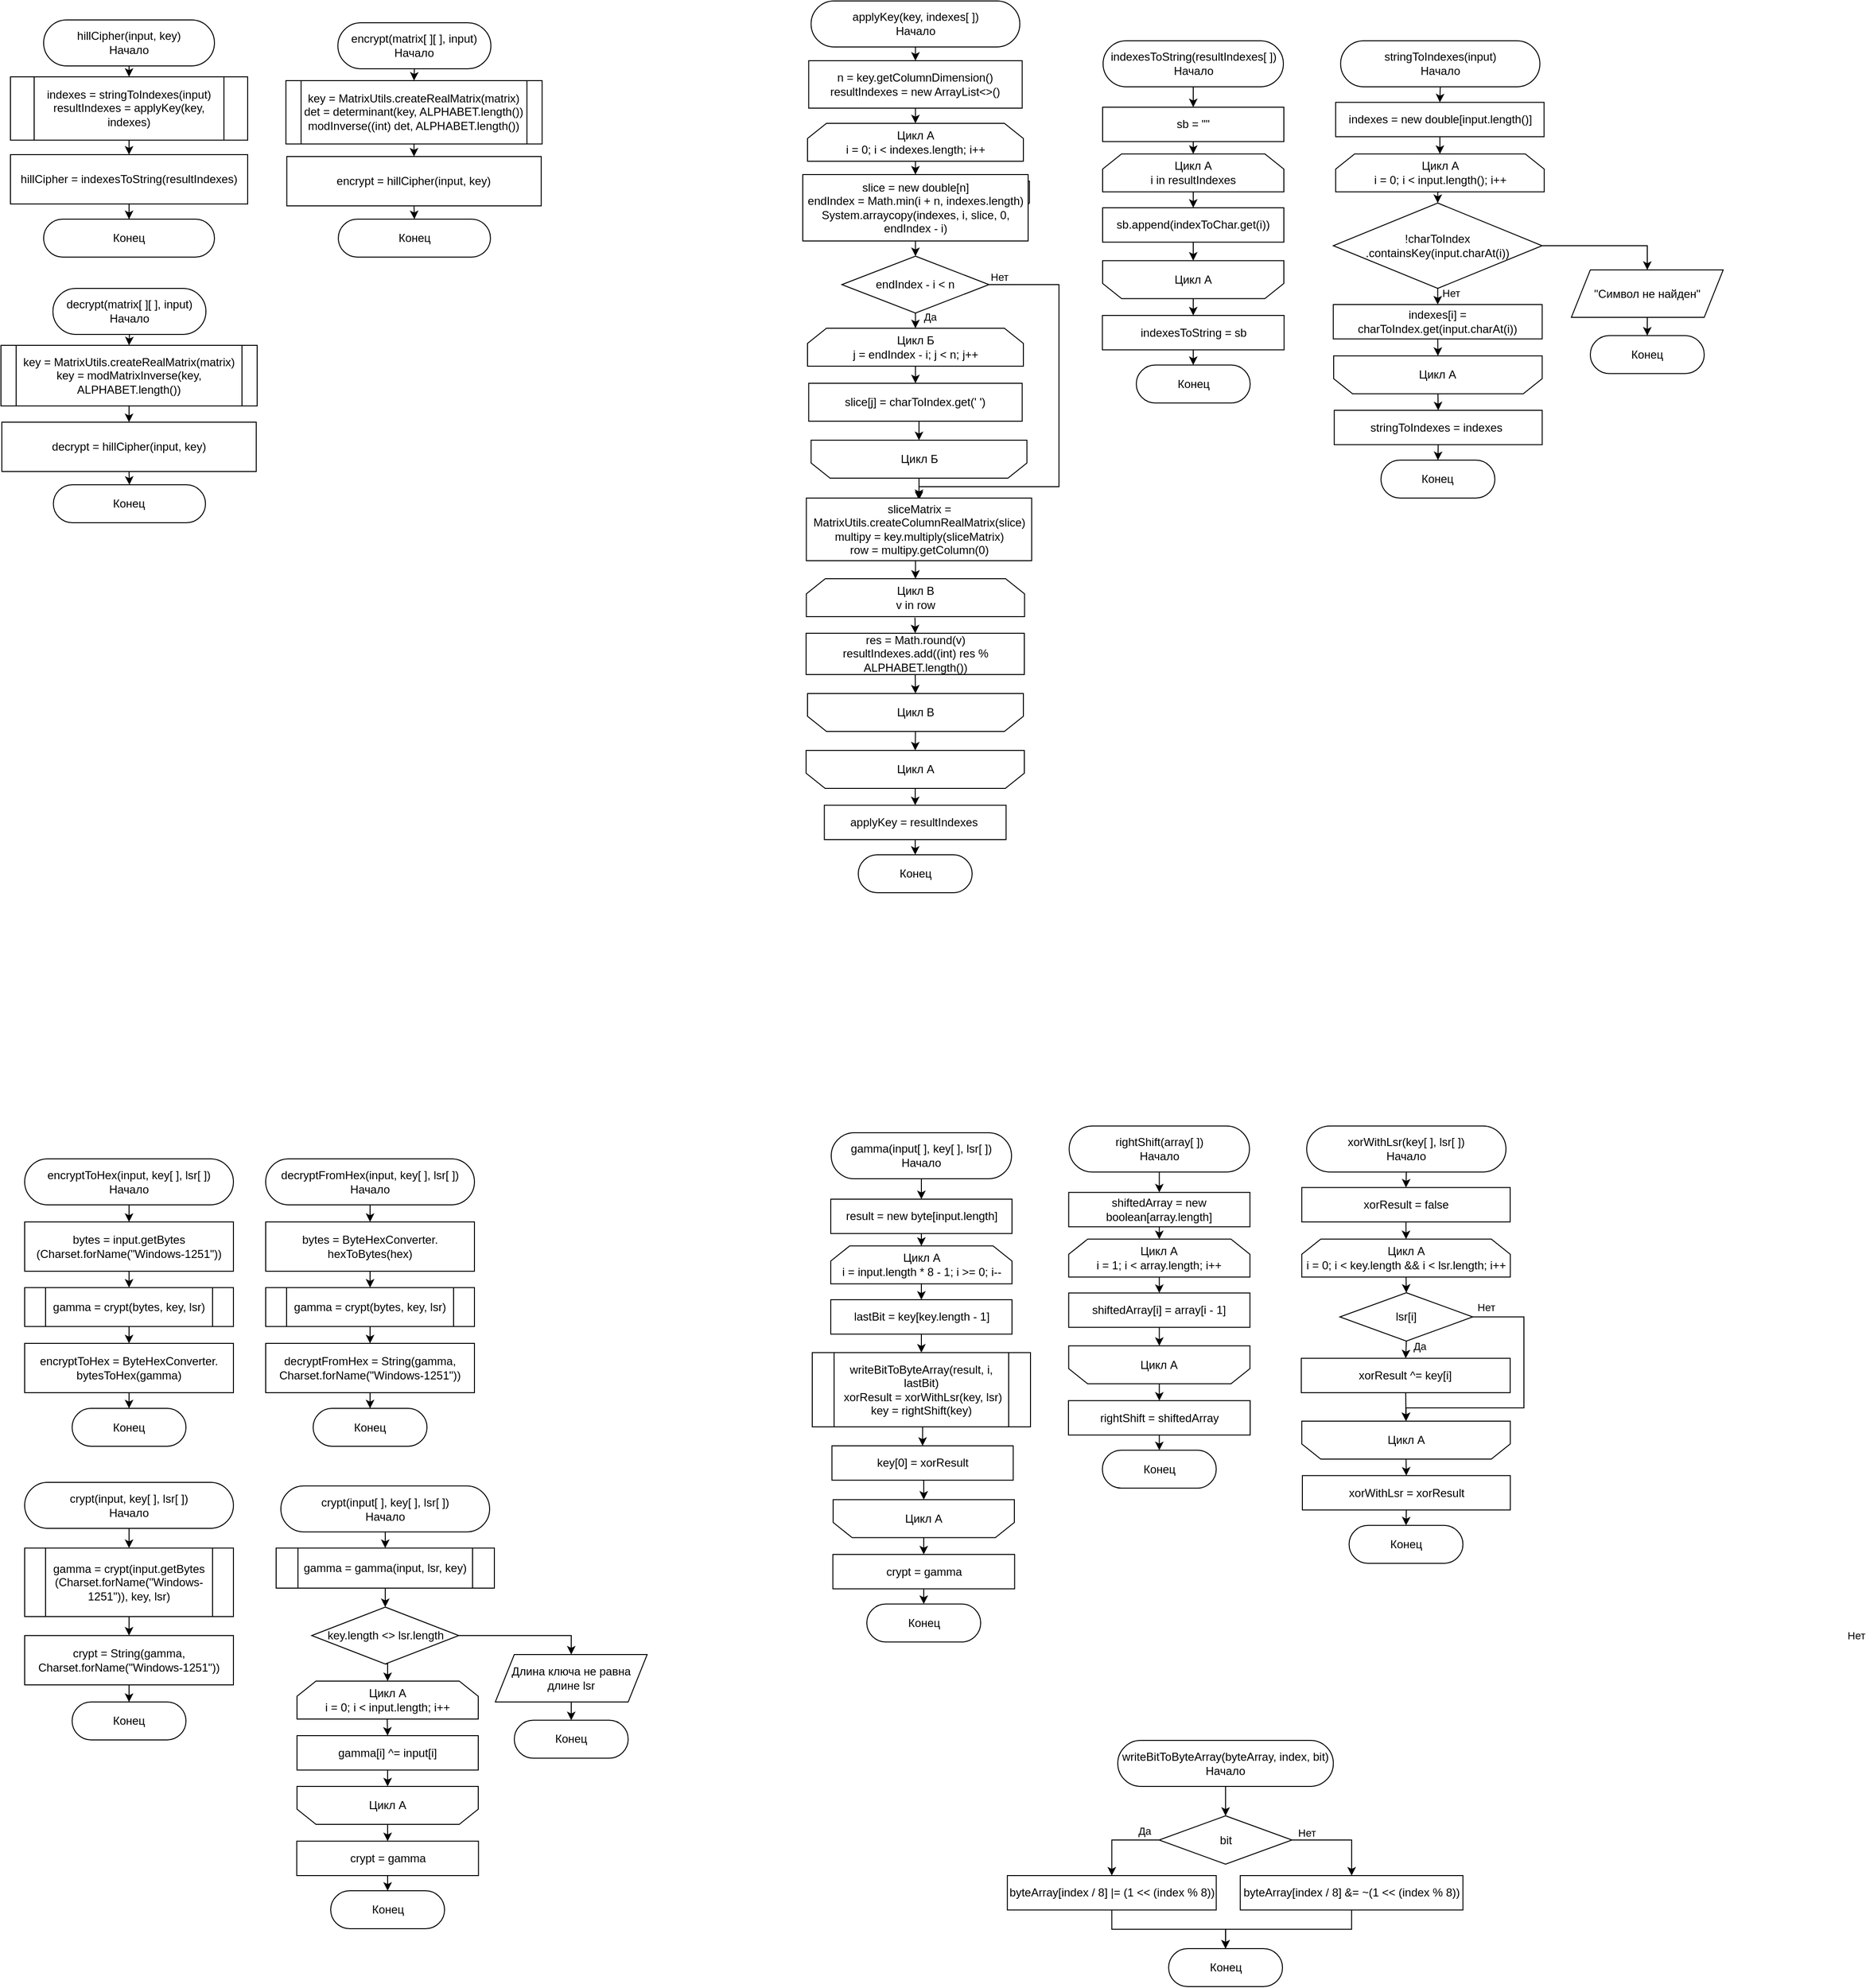 <mxfile version="23.1.5" type="device">
  <diagram name="Страница — 1" id="zoibmuiwLpWQmR0h0pZn">
    <mxGraphModel dx="1358" dy="1858" grid="0" gridSize="10" guides="1" tooltips="1" connect="1" arrows="1" fold="1" page="1" pageScale="1" pageWidth="827" pageHeight="1169" math="0" shadow="0">
      <root>
        <mxCell id="0" />
        <mxCell id="1" parent="0" />
        <mxCell id="6gbL-tl7JyllrIVYFo1C-3" style="edgeStyle=orthogonalEdgeStyle;rounded=0;orthogonalLoop=1;jettySize=auto;html=1;exitX=0.5;exitY=1;exitDx=0;exitDy=0;entryX=0.5;entryY=0;entryDx=0;entryDy=0;" parent="1" source="6gbL-tl7JyllrIVYFo1C-1" target="6gbL-tl7JyllrIVYFo1C-2" edge="1">
          <mxGeometry relative="1" as="geometry" />
        </mxCell>
        <mxCell id="6gbL-tl7JyllrIVYFo1C-1" value="encryptToHex(input, key[ ], lsr[ ])&lt;br&gt;Начало" style="rounded=1;whiteSpace=wrap;html=1;arcSize=50;" parent="1" vertex="1">
          <mxGeometry x="50" y="77.5" width="220" height="48.5" as="geometry" />
        </mxCell>
        <mxCell id="6gbL-tl7JyllrIVYFo1C-5" style="edgeStyle=orthogonalEdgeStyle;rounded=0;orthogonalLoop=1;jettySize=auto;html=1;exitX=0.5;exitY=1;exitDx=0;exitDy=0;entryX=0.5;entryY=0;entryDx=0;entryDy=0;" parent="1" source="6gbL-tl7JyllrIVYFo1C-2" target="6gbL-tl7JyllrIVYFo1C-4" edge="1">
          <mxGeometry relative="1" as="geometry" />
        </mxCell>
        <mxCell id="6gbL-tl7JyllrIVYFo1C-2" value="bytes = input.getBytes (Charset.forName(&quot;Windows-1251&quot;))" style="rounded=0;whiteSpace=wrap;html=1;" parent="1" vertex="1">
          <mxGeometry x="50" y="144" width="220" height="52" as="geometry" />
        </mxCell>
        <mxCell id="6gbL-tl7JyllrIVYFo1C-7" style="edgeStyle=orthogonalEdgeStyle;rounded=0;orthogonalLoop=1;jettySize=auto;html=1;exitX=0.5;exitY=1;exitDx=0;exitDy=0;entryX=0.5;entryY=0;entryDx=0;entryDy=0;" parent="1" source="6gbL-tl7JyllrIVYFo1C-4" target="6gbL-tl7JyllrIVYFo1C-6" edge="1">
          <mxGeometry relative="1" as="geometry" />
        </mxCell>
        <mxCell id="6gbL-tl7JyllrIVYFo1C-4" value="gamma = crypt(bytes, key, lsr)" style="shape=process;whiteSpace=wrap;html=1;backgroundOutline=1;" parent="1" vertex="1">
          <mxGeometry x="50" y="213.25" width="220" height="41" as="geometry" />
        </mxCell>
        <mxCell id="6gbL-tl7JyllrIVYFo1C-9" style="edgeStyle=orthogonalEdgeStyle;rounded=0;orthogonalLoop=1;jettySize=auto;html=1;exitX=0.5;exitY=1;exitDx=0;exitDy=0;" parent="1" source="6gbL-tl7JyllrIVYFo1C-6" target="6gbL-tl7JyllrIVYFo1C-8" edge="1">
          <mxGeometry relative="1" as="geometry" />
        </mxCell>
        <mxCell id="6gbL-tl7JyllrIVYFo1C-6" value="encryptToHex =&amp;nbsp;ByteHexConverter.&lt;br&gt;bytesToHex(gamma)" style="rounded=0;whiteSpace=wrap;html=1;" parent="1" vertex="1">
          <mxGeometry x="50" y="272" width="220" height="52" as="geometry" />
        </mxCell>
        <mxCell id="6gbL-tl7JyllrIVYFo1C-8" value="Конец" style="rounded=1;whiteSpace=wrap;html=1;arcSize=50;" parent="1" vertex="1">
          <mxGeometry x="100" y="340.5" width="120" height="40" as="geometry" />
        </mxCell>
        <mxCell id="6gbL-tl7JyllrIVYFo1C-10" style="edgeStyle=orthogonalEdgeStyle;rounded=0;orthogonalLoop=1;jettySize=auto;html=1;exitX=0.5;exitY=1;exitDx=0;exitDy=0;entryX=0.5;entryY=0;entryDx=0;entryDy=0;" parent="1" source="6gbL-tl7JyllrIVYFo1C-11" target="6gbL-tl7JyllrIVYFo1C-13" edge="1">
          <mxGeometry relative="1" as="geometry" />
        </mxCell>
        <mxCell id="6gbL-tl7JyllrIVYFo1C-11" value="decryptFromHex(input, key[ ], lsr[ ])&lt;br&gt;Начало" style="rounded=1;whiteSpace=wrap;html=1;arcSize=50;" parent="1" vertex="1">
          <mxGeometry x="304" y="77.5" width="220" height="48.5" as="geometry" />
        </mxCell>
        <mxCell id="6gbL-tl7JyllrIVYFo1C-12" style="edgeStyle=orthogonalEdgeStyle;rounded=0;orthogonalLoop=1;jettySize=auto;html=1;exitX=0.5;exitY=1;exitDx=0;exitDy=0;entryX=0.5;entryY=0;entryDx=0;entryDy=0;" parent="1" source="6gbL-tl7JyllrIVYFo1C-13" target="6gbL-tl7JyllrIVYFo1C-15" edge="1">
          <mxGeometry relative="1" as="geometry" />
        </mxCell>
        <mxCell id="6gbL-tl7JyllrIVYFo1C-13" value="bytes = ByteHexConverter.&lt;br&gt;hexToBytes(hex)" style="rounded=0;whiteSpace=wrap;html=1;" parent="1" vertex="1">
          <mxGeometry x="304" y="144" width="220" height="52" as="geometry" />
        </mxCell>
        <mxCell id="6gbL-tl7JyllrIVYFo1C-14" style="edgeStyle=orthogonalEdgeStyle;rounded=0;orthogonalLoop=1;jettySize=auto;html=1;exitX=0.5;exitY=1;exitDx=0;exitDy=0;entryX=0.5;entryY=0;entryDx=0;entryDy=0;" parent="1" source="6gbL-tl7JyllrIVYFo1C-15" target="6gbL-tl7JyllrIVYFo1C-17" edge="1">
          <mxGeometry relative="1" as="geometry" />
        </mxCell>
        <mxCell id="6gbL-tl7JyllrIVYFo1C-15" value="gamma = crypt(bytes, key, lsr)" style="shape=process;whiteSpace=wrap;html=1;backgroundOutline=1;" parent="1" vertex="1">
          <mxGeometry x="304" y="213.25" width="220" height="41" as="geometry" />
        </mxCell>
        <mxCell id="6gbL-tl7JyllrIVYFo1C-16" style="edgeStyle=orthogonalEdgeStyle;rounded=0;orthogonalLoop=1;jettySize=auto;html=1;exitX=0.5;exitY=1;exitDx=0;exitDy=0;" parent="1" source="6gbL-tl7JyllrIVYFo1C-17" target="6gbL-tl7JyllrIVYFo1C-18" edge="1">
          <mxGeometry relative="1" as="geometry" />
        </mxCell>
        <mxCell id="6gbL-tl7JyllrIVYFo1C-17" value="decryptFromHex = String(gamma, Charset.forName(&quot;Windows-1251&quot;))" style="rounded=0;whiteSpace=wrap;html=1;" parent="1" vertex="1">
          <mxGeometry x="304" y="272" width="220" height="52" as="geometry" />
        </mxCell>
        <mxCell id="6gbL-tl7JyllrIVYFo1C-18" value="Конец" style="rounded=1;whiteSpace=wrap;html=1;arcSize=50;" parent="1" vertex="1">
          <mxGeometry x="354" y="340.5" width="120" height="40" as="geometry" />
        </mxCell>
        <mxCell id="6gbL-tl7JyllrIVYFo1C-19" style="edgeStyle=orthogonalEdgeStyle;rounded=0;orthogonalLoop=1;jettySize=auto;html=1;exitX=0.5;exitY=1;exitDx=0;exitDy=0;entryX=0.5;entryY=0;entryDx=0;entryDy=0;" parent="1" source="6gbL-tl7JyllrIVYFo1C-20" target="6gbL-tl7JyllrIVYFo1C-24" edge="1">
          <mxGeometry relative="1" as="geometry">
            <mxPoint x="160" y="485.0" as="targetPoint" />
          </mxGeometry>
        </mxCell>
        <mxCell id="6gbL-tl7JyllrIVYFo1C-20" value="crypt(input, key[ ], lsr[ ])&lt;br&gt;Начало" style="rounded=1;whiteSpace=wrap;html=1;arcSize=50;" parent="1" vertex="1">
          <mxGeometry x="50" y="418.5" width="220" height="48.5" as="geometry" />
        </mxCell>
        <mxCell id="6gbL-tl7JyllrIVYFo1C-23" style="edgeStyle=orthogonalEdgeStyle;rounded=0;orthogonalLoop=1;jettySize=auto;html=1;exitX=0.5;exitY=1;exitDx=0;exitDy=0;entryX=0.5;entryY=0;entryDx=0;entryDy=0;" parent="1" source="6gbL-tl7JyllrIVYFo1C-24" target="6gbL-tl7JyllrIVYFo1C-26" edge="1">
          <mxGeometry relative="1" as="geometry" />
        </mxCell>
        <mxCell id="6gbL-tl7JyllrIVYFo1C-24" value="gamma = crypt(input.getBytes (Charset.forName(&quot;Windows-1251&quot;)), key, lsr)" style="shape=process;whiteSpace=wrap;html=1;backgroundOutline=1;" parent="1" vertex="1">
          <mxGeometry x="50" y="487.75" width="220" height="72.25" as="geometry" />
        </mxCell>
        <mxCell id="6gbL-tl7JyllrIVYFo1C-25" style="edgeStyle=orthogonalEdgeStyle;rounded=0;orthogonalLoop=1;jettySize=auto;html=1;exitX=0.5;exitY=1;exitDx=0;exitDy=0;" parent="1" source="6gbL-tl7JyllrIVYFo1C-26" target="6gbL-tl7JyllrIVYFo1C-27" edge="1">
          <mxGeometry relative="1" as="geometry" />
        </mxCell>
        <mxCell id="6gbL-tl7JyllrIVYFo1C-26" value="crypt = String(gamma, Charset.forName(&quot;Windows-1251&quot;))" style="rounded=0;whiteSpace=wrap;html=1;" parent="1" vertex="1">
          <mxGeometry x="50" y="580" width="220" height="52" as="geometry" />
        </mxCell>
        <mxCell id="6gbL-tl7JyllrIVYFo1C-27" value="Конец" style="rounded=1;whiteSpace=wrap;html=1;arcSize=50;" parent="1" vertex="1">
          <mxGeometry x="100" y="650" width="120" height="40" as="geometry" />
        </mxCell>
        <mxCell id="6gbL-tl7JyllrIVYFo1C-28" style="edgeStyle=orthogonalEdgeStyle;rounded=0;orthogonalLoop=1;jettySize=auto;html=1;exitX=0.5;exitY=1;exitDx=0;exitDy=0;entryX=0.5;entryY=0;entryDx=0;entryDy=0;" parent="1" source="6gbL-tl7JyllrIVYFo1C-29" target="6gbL-tl7JyllrIVYFo1C-31" edge="1">
          <mxGeometry relative="1" as="geometry">
            <mxPoint x="430" y="488.75" as="targetPoint" />
          </mxGeometry>
        </mxCell>
        <mxCell id="6gbL-tl7JyllrIVYFo1C-29" value="crypt(input[ ], key[ ], lsr[ ])&lt;br&gt;Начало" style="rounded=1;whiteSpace=wrap;html=1;arcSize=50;" parent="1" vertex="1">
          <mxGeometry x="320" y="422.25" width="220" height="48.5" as="geometry" />
        </mxCell>
        <mxCell id="6gbL-tl7JyllrIVYFo1C-48" style="edgeStyle=orthogonalEdgeStyle;rounded=0;orthogonalLoop=1;jettySize=auto;html=1;exitX=0.5;exitY=1;exitDx=0;exitDy=0;entryX=0.5;entryY=0;entryDx=0;entryDy=0;" parent="1" source="6gbL-tl7JyllrIVYFo1C-31" target="6gbL-tl7JyllrIVYFo1C-41" edge="1">
          <mxGeometry relative="1" as="geometry" />
        </mxCell>
        <mxCell id="6gbL-tl7JyllrIVYFo1C-31" value="gamma = gamma(input, lsr, key)" style="shape=process;whiteSpace=wrap;html=1;backgroundOutline=1;" parent="1" vertex="1">
          <mxGeometry x="315" y="487.75" width="230" height="42.25" as="geometry" />
        </mxCell>
        <mxCell id="6gbL-tl7JyllrIVYFo1C-44" style="edgeStyle=orthogonalEdgeStyle;rounded=0;orthogonalLoop=1;jettySize=auto;html=1;exitX=0.5;exitY=1;exitDx=0;exitDy=0;entryX=0.5;entryY=0;entryDx=0;entryDy=0;" parent="1" source="6gbL-tl7JyllrIVYFo1C-33" target="6gbL-tl7JyllrIVYFo1C-34" edge="1">
          <mxGeometry relative="1" as="geometry" />
        </mxCell>
        <mxCell id="6gbL-tl7JyllrIVYFo1C-33" value="crypt = gamma" style="rounded=0;whiteSpace=wrap;html=1;" parent="1" vertex="1">
          <mxGeometry x="336.75" y="796.75" width="191.5" height="36.25" as="geometry" />
        </mxCell>
        <mxCell id="6gbL-tl7JyllrIVYFo1C-34" value="Конец" style="rounded=1;whiteSpace=wrap;html=1;arcSize=50;" parent="1" vertex="1">
          <mxGeometry x="372.5" y="849" width="120" height="40" as="geometry" />
        </mxCell>
        <mxCell id="6gbL-tl7JyllrIVYFo1C-52" style="edgeStyle=orthogonalEdgeStyle;rounded=0;orthogonalLoop=1;jettySize=auto;html=1;exitX=0.5;exitY=1;exitDx=0;exitDy=0;entryX=0.5;entryY=0;entryDx=0;entryDy=0;" parent="1" source="6gbL-tl7JyllrIVYFo1C-35" target="6gbL-tl7JyllrIVYFo1C-51" edge="1">
          <mxGeometry relative="1" as="geometry" />
        </mxCell>
        <mxCell id="6gbL-tl7JyllrIVYFo1C-35" value="Длина ключа не равна длине lsr" style="shape=parallelogram;perimeter=parallelogramPerimeter;whiteSpace=wrap;html=1;fixedSize=1;" parent="1" vertex="1">
          <mxGeometry x="546.0" y="600" width="160" height="50" as="geometry" />
        </mxCell>
        <mxCell id="6gbL-tl7JyllrIVYFo1C-47" style="edgeStyle=orthogonalEdgeStyle;rounded=0;orthogonalLoop=1;jettySize=auto;html=1;exitX=0.5;exitY=1;exitDx=0;exitDy=0;entryX=0.5;entryY=0;entryDx=0;entryDy=0;" parent="1" target="6gbL-tl7JyllrIVYFo1C-45" edge="1">
          <mxGeometry relative="1" as="geometry">
            <mxPoint x="432.0" y="665" as="sourcePoint" />
          </mxGeometry>
        </mxCell>
        <mxCell id="6gbL-tl7JyllrIVYFo1C-36" value="Цикл А&lt;br&gt;i = 0; i &amp;lt; input.length; i++" style="shape=loopLimit;whiteSpace=wrap;html=1;" parent="1" vertex="1">
          <mxGeometry x="337.0" y="628" width="191" height="40" as="geometry" />
        </mxCell>
        <mxCell id="6gbL-tl7JyllrIVYFo1C-49" style="edgeStyle=orthogonalEdgeStyle;rounded=0;orthogonalLoop=1;jettySize=auto;html=1;exitX=1;exitY=0.5;exitDx=0;exitDy=0;entryX=0.5;entryY=0;entryDx=0;entryDy=0;" parent="1" source="6gbL-tl7JyllrIVYFo1C-41" target="6gbL-tl7JyllrIVYFo1C-35" edge="1">
          <mxGeometry relative="1" as="geometry" />
        </mxCell>
        <mxCell id="6gbL-tl7JyllrIVYFo1C-50" style="edgeStyle=orthogonalEdgeStyle;rounded=0;orthogonalLoop=1;jettySize=auto;html=1;exitX=0.5;exitY=1;exitDx=0;exitDy=0;entryX=0.5;entryY=0;entryDx=0;entryDy=0;" parent="1" source="6gbL-tl7JyllrIVYFo1C-41" target="6gbL-tl7JyllrIVYFo1C-36" edge="1">
          <mxGeometry relative="1" as="geometry" />
        </mxCell>
        <mxCell id="6gbL-tl7JyllrIVYFo1C-41" value="key.length &amp;lt;&amp;gt; lsr.length" style="rhombus;whiteSpace=wrap;html=1;" parent="1" vertex="1">
          <mxGeometry x="352.5" y="550" width="155" height="60" as="geometry" />
        </mxCell>
        <mxCell id="6gbL-tl7JyllrIVYFo1C-43" style="edgeStyle=orthogonalEdgeStyle;rounded=0;orthogonalLoop=1;jettySize=auto;html=1;exitX=0.5;exitY=0;exitDx=0;exitDy=0;entryX=0.5;entryY=0;entryDx=0;entryDy=0;" parent="1" source="6gbL-tl7JyllrIVYFo1C-42" target="6gbL-tl7JyllrIVYFo1C-33" edge="1">
          <mxGeometry relative="1" as="geometry" />
        </mxCell>
        <mxCell id="6gbL-tl7JyllrIVYFo1C-42" value="Цикл А" style="shape=loopLimit;whiteSpace=wrap;html=1;direction=west;" parent="1" vertex="1">
          <mxGeometry x="337" y="739" width="191" height="40" as="geometry" />
        </mxCell>
        <mxCell id="6gbL-tl7JyllrIVYFo1C-46" style="edgeStyle=orthogonalEdgeStyle;rounded=0;orthogonalLoop=1;jettySize=auto;html=1;exitX=0.5;exitY=1;exitDx=0;exitDy=0;entryX=0.5;entryY=1;entryDx=0;entryDy=0;" parent="1" source="6gbL-tl7JyllrIVYFo1C-45" target="6gbL-tl7JyllrIVYFo1C-42" edge="1">
          <mxGeometry relative="1" as="geometry">
            <Array as="points">
              <mxPoint x="432.5" y="722" />
            </Array>
          </mxGeometry>
        </mxCell>
        <mxCell id="6gbL-tl7JyllrIVYFo1C-45" value="gamma[i] ^= input[i]" style="rounded=0;whiteSpace=wrap;html=1;" parent="1" vertex="1">
          <mxGeometry x="337" y="685.5" width="191" height="36.25" as="geometry" />
        </mxCell>
        <mxCell id="6gbL-tl7JyllrIVYFo1C-51" value="Конец" style="rounded=1;whiteSpace=wrap;html=1;arcSize=50;" parent="1" vertex="1">
          <mxGeometry x="566" y="669.25" width="120" height="40" as="geometry" />
        </mxCell>
        <mxCell id="6gbL-tl7JyllrIVYFo1C-53" style="edgeStyle=orthogonalEdgeStyle;rounded=0;orthogonalLoop=1;jettySize=auto;html=1;exitX=0.5;exitY=1;exitDx=0;exitDy=0;entryX=0.5;entryY=0;entryDx=0;entryDy=0;" parent="1" source="6gbL-tl7JyllrIVYFo1C-54" target="6gbL-tl7JyllrIVYFo1C-86" edge="1">
          <mxGeometry relative="1" as="geometry">
            <mxPoint x="995" y="105.5" as="targetPoint" />
          </mxGeometry>
        </mxCell>
        <mxCell id="6gbL-tl7JyllrIVYFo1C-54" value="gamma(input[ ], key[ ], lsr[ ])&lt;br&gt;Начало" style="rounded=1;whiteSpace=wrap;html=1;arcSize=50;" parent="1" vertex="1">
          <mxGeometry x="900" y="50" width="190" height="48.5" as="geometry" />
        </mxCell>
        <mxCell id="6gbL-tl7JyllrIVYFo1C-72" style="edgeStyle=orthogonalEdgeStyle;rounded=0;orthogonalLoop=1;jettySize=auto;html=1;exitX=0.5;exitY=1;exitDx=0;exitDy=0;entryX=0.5;entryY=0;entryDx=0;entryDy=0;" parent="1" source="6gbL-tl7JyllrIVYFo1C-86" target="6gbL-tl7JyllrIVYFo1C-63" edge="1">
          <mxGeometry relative="1" as="geometry">
            <mxPoint x="995" y="147.75" as="sourcePoint" />
          </mxGeometry>
        </mxCell>
        <mxCell id="6gbL-tl7JyllrIVYFo1C-57" style="edgeStyle=orthogonalEdgeStyle;rounded=0;orthogonalLoop=1;jettySize=auto;html=1;exitX=0.5;exitY=1;exitDx=0;exitDy=0;entryX=0.5;entryY=0;entryDx=0;entryDy=0;" parent="1" source="6gbL-tl7JyllrIVYFo1C-58" target="6gbL-tl7JyllrIVYFo1C-59" edge="1">
          <mxGeometry relative="1" as="geometry" />
        </mxCell>
        <mxCell id="6gbL-tl7JyllrIVYFo1C-58" value="crypt = gamma" style="rounded=0;whiteSpace=wrap;html=1;" parent="1" vertex="1">
          <mxGeometry x="901.75" y="494.5" width="191.5" height="36.25" as="geometry" />
        </mxCell>
        <mxCell id="6gbL-tl7JyllrIVYFo1C-59" value="Конец" style="rounded=1;whiteSpace=wrap;html=1;arcSize=50;" parent="1" vertex="1">
          <mxGeometry x="937.5" y="546.75" width="120" height="40" as="geometry" />
        </mxCell>
        <mxCell id="6gbL-tl7JyllrIVYFo1C-74" style="edgeStyle=orthogonalEdgeStyle;rounded=0;orthogonalLoop=1;jettySize=auto;html=1;exitX=0.5;exitY=1;exitDx=0;exitDy=0;entryX=0.5;entryY=0;entryDx=0;entryDy=0;" parent="1" source="6gbL-tl7JyllrIVYFo1C-63" target="6gbL-tl7JyllrIVYFo1C-70" edge="1">
          <mxGeometry relative="1" as="geometry" />
        </mxCell>
        <mxCell id="6gbL-tl7JyllrIVYFo1C-63" value="Цикл А&lt;br&gt;i = input.length * 8 - 1; i &amp;gt;= 0; i--" style="shape=loopLimit;whiteSpace=wrap;html=1;" parent="1" vertex="1">
          <mxGeometry x="899.5" y="169.25" width="191" height="40" as="geometry" />
        </mxCell>
        <mxCell id="6gbL-tl7JyllrIVYFo1C-67" style="edgeStyle=orthogonalEdgeStyle;rounded=0;orthogonalLoop=1;jettySize=auto;html=1;exitX=0.5;exitY=0;exitDx=0;exitDy=0;entryX=0.5;entryY=0;entryDx=0;entryDy=0;" parent="1" source="6gbL-tl7JyllrIVYFo1C-68" target="6gbL-tl7JyllrIVYFo1C-58" edge="1">
          <mxGeometry relative="1" as="geometry" />
        </mxCell>
        <mxCell id="6gbL-tl7JyllrIVYFo1C-68" value="Цикл А" style="shape=loopLimit;whiteSpace=wrap;html=1;direction=west;" parent="1" vertex="1">
          <mxGeometry x="902" y="436.75" width="191" height="40" as="geometry" />
        </mxCell>
        <mxCell id="6gbL-tl7JyllrIVYFo1C-77" style="edgeStyle=orthogonalEdgeStyle;rounded=0;orthogonalLoop=1;jettySize=auto;html=1;exitX=0.5;exitY=1;exitDx=0;exitDy=0;entryX=0.5;entryY=0;entryDx=0;entryDy=0;" parent="1" source="6gbL-tl7JyllrIVYFo1C-70" target="6gbL-tl7JyllrIVYFo1C-76" edge="1">
          <mxGeometry relative="1" as="geometry" />
        </mxCell>
        <mxCell id="6gbL-tl7JyllrIVYFo1C-70" value="lastBit = key[key.length - 1]" style="rounded=0;whiteSpace=wrap;html=1;" parent="1" vertex="1">
          <mxGeometry x="899.5" y="226" width="191" height="36.25" as="geometry" />
        </mxCell>
        <mxCell id="6gbL-tl7JyllrIVYFo1C-84" style="edgeStyle=orthogonalEdgeStyle;rounded=0;orthogonalLoop=1;jettySize=auto;html=1;exitX=0.5;exitY=1;exitDx=0;exitDy=0;entryX=0.5;entryY=0;entryDx=0;entryDy=0;" parent="1" source="6gbL-tl7JyllrIVYFo1C-76" target="6gbL-tl7JyllrIVYFo1C-83" edge="1">
          <mxGeometry relative="1" as="geometry" />
        </mxCell>
        <mxCell id="6gbL-tl7JyllrIVYFo1C-76" value="writeBitToByteArray(result, i, lastBit)&lt;div&gt;&lt;div&gt;&amp;nbsp;xorResult = xorWithLsr(key, lsr)&lt;/div&gt;&lt;div&gt;key = rightShift(key)&lt;/div&gt;&lt;/div&gt;" style="shape=process;whiteSpace=wrap;html=1;backgroundOutline=1;" parent="1" vertex="1">
          <mxGeometry x="880" y="281.75" width="230" height="78.25" as="geometry" />
        </mxCell>
        <mxCell id="6gbL-tl7JyllrIVYFo1C-85" style="edgeStyle=orthogonalEdgeStyle;rounded=0;orthogonalLoop=1;jettySize=auto;html=1;exitX=0.5;exitY=1;exitDx=0;exitDy=0;entryX=0.5;entryY=1;entryDx=0;entryDy=0;" parent="1" source="6gbL-tl7JyllrIVYFo1C-83" target="6gbL-tl7JyllrIVYFo1C-68" edge="1">
          <mxGeometry relative="1" as="geometry" />
        </mxCell>
        <mxCell id="6gbL-tl7JyllrIVYFo1C-83" value="key[0] = xorResult" style="rounded=0;whiteSpace=wrap;html=1;" parent="1" vertex="1">
          <mxGeometry x="900.75" y="380" width="191" height="36.25" as="geometry" />
        </mxCell>
        <mxCell id="6gbL-tl7JyllrIVYFo1C-86" value="result = new byte[input.length]" style="rounded=0;whiteSpace=wrap;html=1;" parent="1" vertex="1">
          <mxGeometry x="899.5" y="120" width="191" height="36.25" as="geometry" />
        </mxCell>
        <mxCell id="6gbL-tl7JyllrIVYFo1C-88" style="edgeStyle=orthogonalEdgeStyle;rounded=0;orthogonalLoop=1;jettySize=auto;html=1;exitX=0.5;exitY=1;exitDx=0;exitDy=0;entryX=0.5;entryY=0;entryDx=0;entryDy=0;" parent="1" source="6gbL-tl7JyllrIVYFo1C-89" target="6gbL-tl7JyllrIVYFo1C-104" edge="1">
          <mxGeometry relative="1" as="geometry">
            <mxPoint x="1245.75" y="98.38" as="targetPoint" />
          </mxGeometry>
        </mxCell>
        <mxCell id="6gbL-tl7JyllrIVYFo1C-89" value="rightShift(array[ ])&lt;br&gt;Начало" style="rounded=1;whiteSpace=wrap;html=1;arcSize=50;" parent="1" vertex="1">
          <mxGeometry x="1150.75" y="42.88" width="190" height="48.5" as="geometry" />
        </mxCell>
        <mxCell id="6gbL-tl7JyllrIVYFo1C-90" style="edgeStyle=orthogonalEdgeStyle;rounded=0;orthogonalLoop=1;jettySize=auto;html=1;exitX=0.5;exitY=1;exitDx=0;exitDy=0;entryX=0.5;entryY=0;entryDx=0;entryDy=0;" parent="1" source="6gbL-tl7JyllrIVYFo1C-104" target="6gbL-tl7JyllrIVYFo1C-95" edge="1">
          <mxGeometry relative="1" as="geometry">
            <mxPoint x="1245.75" y="140.63" as="sourcePoint" />
          </mxGeometry>
        </mxCell>
        <mxCell id="6gbL-tl7JyllrIVYFo1C-91" style="edgeStyle=orthogonalEdgeStyle;rounded=0;orthogonalLoop=1;jettySize=auto;html=1;exitX=0.5;exitY=1;exitDx=0;exitDy=0;entryX=0.5;entryY=0;entryDx=0;entryDy=0;" parent="1" source="6gbL-tl7JyllrIVYFo1C-92" target="6gbL-tl7JyllrIVYFo1C-93" edge="1">
          <mxGeometry relative="1" as="geometry" />
        </mxCell>
        <mxCell id="6gbL-tl7JyllrIVYFo1C-92" value="rightShift = shiftedArray" style="rounded=0;whiteSpace=wrap;html=1;" parent="1" vertex="1">
          <mxGeometry x="1150" y="332.38" width="191.5" height="36.25" as="geometry" />
        </mxCell>
        <mxCell id="6gbL-tl7JyllrIVYFo1C-93" value="Конец" style="rounded=1;whiteSpace=wrap;html=1;arcSize=50;" parent="1" vertex="1">
          <mxGeometry x="1185.75" y="384.63" width="120" height="40" as="geometry" />
        </mxCell>
        <mxCell id="6gbL-tl7JyllrIVYFo1C-94" style="edgeStyle=orthogonalEdgeStyle;rounded=0;orthogonalLoop=1;jettySize=auto;html=1;exitX=0.5;exitY=1;exitDx=0;exitDy=0;entryX=0.5;entryY=0;entryDx=0;entryDy=0;" parent="1" source="6gbL-tl7JyllrIVYFo1C-95" target="6gbL-tl7JyllrIVYFo1C-99" edge="1">
          <mxGeometry relative="1" as="geometry" />
        </mxCell>
        <mxCell id="6gbL-tl7JyllrIVYFo1C-95" value="Цикл А&lt;br&gt;i = 1; i &amp;lt; array.length; i++" style="shape=loopLimit;whiteSpace=wrap;html=1;" parent="1" vertex="1">
          <mxGeometry x="1150.25" y="162.13" width="191" height="40" as="geometry" />
        </mxCell>
        <mxCell id="6gbL-tl7JyllrIVYFo1C-96" style="edgeStyle=orthogonalEdgeStyle;rounded=0;orthogonalLoop=1;jettySize=auto;html=1;exitX=0.5;exitY=0;exitDx=0;exitDy=0;entryX=0.5;entryY=0;entryDx=0;entryDy=0;" parent="1" source="6gbL-tl7JyllrIVYFo1C-97" target="6gbL-tl7JyllrIVYFo1C-92" edge="1">
          <mxGeometry relative="1" as="geometry" />
        </mxCell>
        <mxCell id="6gbL-tl7JyllrIVYFo1C-97" value="Цикл А" style="shape=loopLimit;whiteSpace=wrap;html=1;direction=west;" parent="1" vertex="1">
          <mxGeometry x="1150.25" y="274.63" width="191" height="40" as="geometry" />
        </mxCell>
        <mxCell id="6gbL-tl7JyllrIVYFo1C-98" style="edgeStyle=orthogonalEdgeStyle;rounded=0;orthogonalLoop=1;jettySize=auto;html=1;exitX=0.5;exitY=1;exitDx=0;exitDy=0;entryX=0.5;entryY=1;entryDx=0;entryDy=0;" parent="1" source="6gbL-tl7JyllrIVYFo1C-99" target="6gbL-tl7JyllrIVYFo1C-97" edge="1">
          <mxGeometry relative="1" as="geometry">
            <mxPoint x="1245.75" y="274.88" as="targetPoint" />
          </mxGeometry>
        </mxCell>
        <mxCell id="6gbL-tl7JyllrIVYFo1C-99" value="shiftedArray[i] = array[i - 1]" style="rounded=0;whiteSpace=wrap;html=1;" parent="1" vertex="1">
          <mxGeometry x="1150.25" y="218.88" width="191" height="36.25" as="geometry" />
        </mxCell>
        <mxCell id="6gbL-tl7JyllrIVYFo1C-104" value="shiftedArray = new boolean[array.length]" style="rounded=0;whiteSpace=wrap;html=1;" parent="1" vertex="1">
          <mxGeometry x="1150.25" y="112.88" width="191" height="36.25" as="geometry" />
        </mxCell>
        <mxCell id="6gbL-tl7JyllrIVYFo1C-105" style="edgeStyle=orthogonalEdgeStyle;rounded=0;orthogonalLoop=1;jettySize=auto;html=1;exitX=0.5;exitY=1;exitDx=0;exitDy=0;entryX=0.5;entryY=0;entryDx=0;entryDy=0;" parent="1" source="6gbL-tl7JyllrIVYFo1C-106" target="6gbL-tl7JyllrIVYFo1C-117" edge="1">
          <mxGeometry relative="1" as="geometry">
            <mxPoint x="1505.75" y="101.63" as="targetPoint" />
          </mxGeometry>
        </mxCell>
        <mxCell id="6gbL-tl7JyllrIVYFo1C-106" value="xorWithLsr(key[ ], lsr[ ])&lt;br&gt;Начало" style="rounded=1;whiteSpace=wrap;html=1;arcSize=50;" parent="1" vertex="1">
          <mxGeometry x="1401.07" y="42.88" width="210" height="48.5" as="geometry" />
        </mxCell>
        <mxCell id="6gbL-tl7JyllrIVYFo1C-107" style="edgeStyle=orthogonalEdgeStyle;rounded=0;orthogonalLoop=1;jettySize=auto;html=1;exitX=0.5;exitY=1;exitDx=0;exitDy=0;entryX=0.5;entryY=0;entryDx=0;entryDy=0;" parent="1" source="6gbL-tl7JyllrIVYFo1C-117" target="6gbL-tl7JyllrIVYFo1C-112" edge="1">
          <mxGeometry relative="1" as="geometry">
            <mxPoint x="1505.75" y="143.88" as="sourcePoint" />
          </mxGeometry>
        </mxCell>
        <mxCell id="6gbL-tl7JyllrIVYFo1C-108" style="edgeStyle=orthogonalEdgeStyle;rounded=0;orthogonalLoop=1;jettySize=auto;html=1;exitX=0.5;exitY=1;exitDx=0;exitDy=0;entryX=0.5;entryY=0;entryDx=0;entryDy=0;" parent="1" source="6gbL-tl7JyllrIVYFo1C-109" target="6gbL-tl7JyllrIVYFo1C-110" edge="1">
          <mxGeometry relative="1" as="geometry" />
        </mxCell>
        <mxCell id="6gbL-tl7JyllrIVYFo1C-109" value="xorWithLsr = xorResult" style="rounded=0;whiteSpace=wrap;html=1;" parent="1" vertex="1">
          <mxGeometry x="1396.51" y="411.38" width="219.12" height="36.25" as="geometry" />
        </mxCell>
        <mxCell id="6gbL-tl7JyllrIVYFo1C-110" value="Конец" style="rounded=1;whiteSpace=wrap;html=1;arcSize=50;" parent="1" vertex="1">
          <mxGeometry x="1445.75" y="463.88" width="120" height="40" as="geometry" />
        </mxCell>
        <mxCell id="6gbL-tl7JyllrIVYFo1C-121" style="edgeStyle=orthogonalEdgeStyle;rounded=0;orthogonalLoop=1;jettySize=auto;html=1;exitX=0.5;exitY=1;exitDx=0;exitDy=0;entryX=0.5;entryY=0;entryDx=0;entryDy=0;" parent="1" source="6gbL-tl7JyllrIVYFo1C-112" target="6gbL-tl7JyllrIVYFo1C-120" edge="1">
          <mxGeometry relative="1" as="geometry" />
        </mxCell>
        <mxCell id="6gbL-tl7JyllrIVYFo1C-112" value="Цикл А&lt;br&gt;i = 0; i &amp;lt; key.length &amp;amp;&amp;amp; i &amp;lt; lsr.length; i++" style="shape=loopLimit;whiteSpace=wrap;html=1;" parent="1" vertex="1">
          <mxGeometry x="1395.88" y="162.13" width="219.75" height="40" as="geometry" />
        </mxCell>
        <mxCell id="6gbL-tl7JyllrIVYFo1C-113" style="edgeStyle=orthogonalEdgeStyle;rounded=0;orthogonalLoop=1;jettySize=auto;html=1;exitX=0.5;exitY=0;exitDx=0;exitDy=0;entryX=0.5;entryY=0;entryDx=0;entryDy=0;" parent="1" target="6gbL-tl7JyllrIVYFo1C-109" edge="1">
          <mxGeometry relative="1" as="geometry">
            <mxPoint x="1505.75" y="393.88" as="sourcePoint" />
          </mxGeometry>
        </mxCell>
        <mxCell id="6gbL-tl7JyllrIVYFo1C-119" style="edgeStyle=orthogonalEdgeStyle;rounded=0;orthogonalLoop=1;jettySize=auto;html=1;exitX=0.5;exitY=1;exitDx=0;exitDy=0;entryX=0.5;entryY=1;entryDx=0;entryDy=0;" parent="1" source="6gbL-tl7JyllrIVYFo1C-116" target="6gbL-tl7JyllrIVYFo1C-118" edge="1">
          <mxGeometry relative="1" as="geometry" />
        </mxCell>
        <mxCell id="6gbL-tl7JyllrIVYFo1C-116" value="xorResult ^= key[i]" style="rounded=0;whiteSpace=wrap;html=1;" parent="1" vertex="1">
          <mxGeometry x="1395.36" y="287.75" width="220.13" height="36.25" as="geometry" />
        </mxCell>
        <mxCell id="6gbL-tl7JyllrIVYFo1C-117" value="xorResult = false" style="rounded=0;whiteSpace=wrap;html=1;" parent="1" vertex="1">
          <mxGeometry x="1395.87" y="107.75" width="219.62" height="36.25" as="geometry" />
        </mxCell>
        <mxCell id="6gbL-tl7JyllrIVYFo1C-118" value="Цикл А" style="shape=loopLimit;whiteSpace=wrap;html=1;direction=west;" parent="1" vertex="1">
          <mxGeometry x="1395.87" y="354" width="219.75" height="40" as="geometry" />
        </mxCell>
        <mxCell id="6gbL-tl7JyllrIVYFo1C-122" style="edgeStyle=orthogonalEdgeStyle;rounded=0;orthogonalLoop=1;jettySize=auto;html=1;exitX=0.5;exitY=1;exitDx=0;exitDy=0;entryX=0.5;entryY=0;entryDx=0;entryDy=0;" parent="1" source="6gbL-tl7JyllrIVYFo1C-120" target="6gbL-tl7JyllrIVYFo1C-116" edge="1">
          <mxGeometry relative="1" as="geometry" />
        </mxCell>
        <mxCell id="6gbL-tl7JyllrIVYFo1C-124" value="Да" style="edgeLabel;html=1;align=center;verticalAlign=middle;resizable=0;points=[];" parent="6gbL-tl7JyllrIVYFo1C-122" vertex="1" connectable="0">
          <mxGeometry x="-0.294" y="2" relative="1" as="geometry">
            <mxPoint x="12" y="-1" as="offset" />
          </mxGeometry>
        </mxCell>
        <mxCell id="6gbL-tl7JyllrIVYFo1C-123" style="edgeStyle=orthogonalEdgeStyle;rounded=0;orthogonalLoop=1;jettySize=auto;html=1;exitX=1;exitY=0.5;exitDx=0;exitDy=0;entryX=0.5;entryY=1;entryDx=0;entryDy=0;" parent="1" source="6gbL-tl7JyllrIVYFo1C-120" target="6gbL-tl7JyllrIVYFo1C-118" edge="1">
          <mxGeometry relative="1" as="geometry">
            <Array as="points">
              <mxPoint x="1630" y="244" />
              <mxPoint x="1630" y="340" />
              <mxPoint x="1506" y="340" />
            </Array>
          </mxGeometry>
        </mxCell>
        <mxCell id="6gbL-tl7JyllrIVYFo1C-125" value="Нет" style="edgeLabel;html=1;align=center;verticalAlign=middle;resizable=0;points=[];" parent="6gbL-tl7JyllrIVYFo1C-123" vertex="1" connectable="0">
          <mxGeometry x="-0.85" y="3" relative="1" as="geometry">
            <mxPoint x="382" y="339" as="offset" />
          </mxGeometry>
        </mxCell>
        <mxCell id="6gbL-tl7JyllrIVYFo1C-126" value="Нет" style="edgeLabel;html=1;align=center;verticalAlign=middle;resizable=0;points=[];" parent="6gbL-tl7JyllrIVYFo1C-123" vertex="1" connectable="0">
          <mxGeometry x="-0.863" y="-1" relative="1" as="geometry">
            <mxPoint x="-6" y="-11" as="offset" />
          </mxGeometry>
        </mxCell>
        <mxCell id="6gbL-tl7JyllrIVYFo1C-120" value="lsr[i]" style="rhombus;whiteSpace=wrap;html=1;" parent="1" vertex="1">
          <mxGeometry x="1436.07" y="218.63" width="140" height="51" as="geometry" />
        </mxCell>
        <mxCell id="6gbL-tl7JyllrIVYFo1C-146" style="edgeStyle=orthogonalEdgeStyle;rounded=0;orthogonalLoop=1;jettySize=auto;html=1;exitX=0.5;exitY=1;exitDx=0;exitDy=0;entryX=0.5;entryY=0;entryDx=0;entryDy=0;" parent="1" source="6gbL-tl7JyllrIVYFo1C-128" target="6gbL-tl7JyllrIVYFo1C-145" edge="1">
          <mxGeometry relative="1" as="geometry" />
        </mxCell>
        <mxCell id="6gbL-tl7JyllrIVYFo1C-128" value="writeBitToByteArray(byteArray, index, bit)&lt;br&gt;Начало" style="rounded=1;whiteSpace=wrap;html=1;arcSize=50;" parent="1" vertex="1">
          <mxGeometry x="1201.98" y="690.5" width="227.18" height="48.5" as="geometry" />
        </mxCell>
        <mxCell id="6gbL-tl7JyllrIVYFo1C-130" style="edgeStyle=orthogonalEdgeStyle;rounded=0;orthogonalLoop=1;jettySize=auto;html=1;exitX=0.5;exitY=1;exitDx=0;exitDy=0;entryX=0.5;entryY=0;entryDx=0;entryDy=0;" parent="1" source="6gbL-tl7JyllrIVYFo1C-131" target="6gbL-tl7JyllrIVYFo1C-132" edge="1">
          <mxGeometry relative="1" as="geometry" />
        </mxCell>
        <mxCell id="6gbL-tl7JyllrIVYFo1C-131" value="byteArray[index / 8] &amp;amp;= ~(1 &amp;lt;&amp;lt; (index % 8))" style="rounded=0;whiteSpace=wrap;html=1;" parent="1" vertex="1">
          <mxGeometry x="1331.06" y="833" width="234.69" height="36.25" as="geometry" />
        </mxCell>
        <mxCell id="6gbL-tl7JyllrIVYFo1C-132" value="Конец" style="rounded=1;whiteSpace=wrap;html=1;arcSize=50;" parent="1" vertex="1">
          <mxGeometry x="1255.57" y="910" width="120" height="40" as="geometry" />
        </mxCell>
        <mxCell id="6gbL-tl7JyllrIVYFo1C-150" style="edgeStyle=orthogonalEdgeStyle;rounded=0;orthogonalLoop=1;jettySize=auto;html=1;exitX=0.5;exitY=1;exitDx=0;exitDy=0;entryX=0.5;entryY=0;entryDx=0;entryDy=0;" parent="1" source="6gbL-tl7JyllrIVYFo1C-137" target="6gbL-tl7JyllrIVYFo1C-132" edge="1">
          <mxGeometry relative="1" as="geometry" />
        </mxCell>
        <mxCell id="6gbL-tl7JyllrIVYFo1C-137" value="byteArray[index / 8] |= (1 &amp;lt;&amp;lt; (index % 8))" style="rounded=0;whiteSpace=wrap;html=1;" parent="1" vertex="1">
          <mxGeometry x="1085.62" y="833" width="220.13" height="36.25" as="geometry" />
        </mxCell>
        <mxCell id="6gbL-tl7JyllrIVYFo1C-148" style="edgeStyle=orthogonalEdgeStyle;rounded=0;orthogonalLoop=1;jettySize=auto;html=1;exitX=0;exitY=0.5;exitDx=0;exitDy=0;entryX=0.5;entryY=0;entryDx=0;entryDy=0;" parent="1" source="6gbL-tl7JyllrIVYFo1C-145" target="6gbL-tl7JyllrIVYFo1C-137" edge="1">
          <mxGeometry relative="1" as="geometry" />
        </mxCell>
        <mxCell id="6gbL-tl7JyllrIVYFo1C-151" value="Да" style="edgeLabel;html=1;align=center;verticalAlign=middle;resizable=0;points=[];" parent="6gbL-tl7JyllrIVYFo1C-148" vertex="1" connectable="0">
          <mxGeometry x="-0.631" relative="1" as="geometry">
            <mxPoint y="-10" as="offset" />
          </mxGeometry>
        </mxCell>
        <mxCell id="6gbL-tl7JyllrIVYFo1C-149" style="edgeStyle=orthogonalEdgeStyle;rounded=0;orthogonalLoop=1;jettySize=auto;html=1;exitX=1;exitY=0.5;exitDx=0;exitDy=0;" parent="1" source="6gbL-tl7JyllrIVYFo1C-145" target="6gbL-tl7JyllrIVYFo1C-131" edge="1">
          <mxGeometry relative="1" as="geometry" />
        </mxCell>
        <mxCell id="6gbL-tl7JyllrIVYFo1C-152" value="Нет" style="edgeLabel;html=1;align=center;verticalAlign=middle;resizable=0;points=[];" parent="6gbL-tl7JyllrIVYFo1C-149" vertex="1" connectable="0">
          <mxGeometry x="-0.18" y="-2" relative="1" as="geometry">
            <mxPoint x="-26" y="-10" as="offset" />
          </mxGeometry>
        </mxCell>
        <mxCell id="6gbL-tl7JyllrIVYFo1C-145" value="bit" style="rhombus;whiteSpace=wrap;html=1;" parent="1" vertex="1">
          <mxGeometry x="1245.57" y="770" width="140" height="51" as="geometry" />
        </mxCell>
        <mxCell id="Hba4sAaB8uydlS3T4xBY-2" style="edgeStyle=orthogonalEdgeStyle;rounded=0;orthogonalLoop=1;jettySize=auto;html=1;exitX=0.5;exitY=1;exitDx=0;exitDy=0;entryX=0.5;entryY=0;entryDx=0;entryDy=0;" edge="1" parent="1" source="Hba4sAaB8uydlS3T4xBY-3" target="Hba4sAaB8uydlS3T4xBY-7">
          <mxGeometry relative="1" as="geometry">
            <mxPoint x="160" y="-1086.5" as="targetPoint" />
          </mxGeometry>
        </mxCell>
        <mxCell id="Hba4sAaB8uydlS3T4xBY-3" value="hillCipher(input, key)&lt;br&gt;Начало" style="rounded=1;whiteSpace=wrap;html=1;arcSize=50;" vertex="1" parent="1">
          <mxGeometry x="70" y="-1123" width="180" height="48.5" as="geometry" />
        </mxCell>
        <mxCell id="Hba4sAaB8uydlS3T4xBY-6" style="edgeStyle=orthogonalEdgeStyle;rounded=0;orthogonalLoop=1;jettySize=auto;html=1;exitX=0.5;exitY=1;exitDx=0;exitDy=0;entryX=0.5;entryY=0;entryDx=0;entryDy=0;" edge="1" parent="1" source="Hba4sAaB8uydlS3T4xBY-7" target="Hba4sAaB8uydlS3T4xBY-9">
          <mxGeometry relative="1" as="geometry" />
        </mxCell>
        <mxCell id="Hba4sAaB8uydlS3T4xBY-7" value="indexes = stringToIndexes(input)&lt;br&gt;resultIndexes = applyKey(key, indexes)" style="shape=process;whiteSpace=wrap;html=1;backgroundOutline=1;" vertex="1" parent="1">
          <mxGeometry x="35" y="-1063" width="250" height="66.75" as="geometry" />
        </mxCell>
        <mxCell id="Hba4sAaB8uydlS3T4xBY-8" style="edgeStyle=orthogonalEdgeStyle;rounded=0;orthogonalLoop=1;jettySize=auto;html=1;exitX=0.5;exitY=1;exitDx=0;exitDy=0;" edge="1" parent="1" source="Hba4sAaB8uydlS3T4xBY-9" target="Hba4sAaB8uydlS3T4xBY-10">
          <mxGeometry relative="1" as="geometry" />
        </mxCell>
        <mxCell id="Hba4sAaB8uydlS3T4xBY-9" value="hillCipher =&amp;nbsp;indexesToString(resultIndexes)" style="rounded=0;whiteSpace=wrap;html=1;" vertex="1" parent="1">
          <mxGeometry x="35" y="-981" width="250" height="52" as="geometry" />
        </mxCell>
        <mxCell id="Hba4sAaB8uydlS3T4xBY-10" value="Конец" style="rounded=1;whiteSpace=wrap;html=1;arcSize=50;" vertex="1" parent="1">
          <mxGeometry x="70" y="-913" width="180" height="40" as="geometry" />
        </mxCell>
        <mxCell id="Hba4sAaB8uydlS3T4xBY-11" style="edgeStyle=orthogonalEdgeStyle;rounded=0;orthogonalLoop=1;jettySize=auto;html=1;exitX=0.5;exitY=1;exitDx=0;exitDy=0;entryX=0.5;entryY=0;entryDx=0;entryDy=0;" edge="1" source="Hba4sAaB8uydlS3T4xBY-12" target="Hba4sAaB8uydlS3T4xBY-16" parent="1">
          <mxGeometry relative="1" as="geometry">
            <mxPoint x="422.49" y="-1103.5" as="targetPoint" />
          </mxGeometry>
        </mxCell>
        <mxCell id="Hba4sAaB8uydlS3T4xBY-12" value="encrypt(matrix[ ][ ], input)&lt;br&gt;Начало" style="rounded=1;whiteSpace=wrap;html=1;arcSize=50;" vertex="1" parent="1">
          <mxGeometry x="380.09" y="-1120" width="161.25" height="48.5" as="geometry" />
        </mxCell>
        <mxCell id="Hba4sAaB8uydlS3T4xBY-15" style="edgeStyle=orthogonalEdgeStyle;rounded=0;orthogonalLoop=1;jettySize=auto;html=1;exitX=0.5;exitY=1;exitDx=0;exitDy=0;entryX=0.5;entryY=0;entryDx=0;entryDy=0;" edge="1" source="Hba4sAaB8uydlS3T4xBY-16" target="Hba4sAaB8uydlS3T4xBY-18" parent="1">
          <mxGeometry relative="1" as="geometry" />
        </mxCell>
        <mxCell id="Hba4sAaB8uydlS3T4xBY-16" value="key = MatrixUtils.createRealMatrix(matrix)&lt;br&gt;det = determinant(key, ALPHABET.length())&lt;br&gt;modInverse((int) det, ALPHABET.length())" style="shape=process;whiteSpace=wrap;html=1;backgroundOutline=1;size=0.059;" vertex="1" parent="1">
          <mxGeometry x="325.3" y="-1059" width="270" height="66.75" as="geometry" />
        </mxCell>
        <mxCell id="Hba4sAaB8uydlS3T4xBY-20" style="edgeStyle=orthogonalEdgeStyle;rounded=0;orthogonalLoop=1;jettySize=auto;html=1;exitX=0.5;exitY=1;exitDx=0;exitDy=0;entryX=0.5;entryY=0;entryDx=0;entryDy=0;" edge="1" parent="1" source="Hba4sAaB8uydlS3T4xBY-18" target="Hba4sAaB8uydlS3T4xBY-19">
          <mxGeometry relative="1" as="geometry" />
        </mxCell>
        <mxCell id="Hba4sAaB8uydlS3T4xBY-18" value="encrypt = hillCipher(input, key)" style="rounded=0;whiteSpace=wrap;html=1;" vertex="1" parent="1">
          <mxGeometry x="326.24" y="-979" width="268.13" height="52" as="geometry" />
        </mxCell>
        <mxCell id="Hba4sAaB8uydlS3T4xBY-19" value="Конец" style="rounded=1;whiteSpace=wrap;html=1;arcSize=50;" vertex="1" parent="1">
          <mxGeometry x="380.56" y="-913" width="160.31" height="40" as="geometry" />
        </mxCell>
        <mxCell id="Hba4sAaB8uydlS3T4xBY-21" style="edgeStyle=orthogonalEdgeStyle;rounded=0;orthogonalLoop=1;jettySize=auto;html=1;exitX=0.5;exitY=1;exitDx=0;exitDy=0;entryX=0.5;entryY=0;entryDx=0;entryDy=0;" edge="1" source="Hba4sAaB8uydlS3T4xBY-22" target="Hba4sAaB8uydlS3T4xBY-24" parent="1">
          <mxGeometry relative="1" as="geometry">
            <mxPoint x="122.18" y="-823.5" as="targetPoint" />
          </mxGeometry>
        </mxCell>
        <mxCell id="Hba4sAaB8uydlS3T4xBY-22" value="decrypt(matrix[ ][ ], input)&lt;br&gt;Начало" style="rounded=1;whiteSpace=wrap;html=1;arcSize=50;" vertex="1" parent="1">
          <mxGeometry x="79.78" y="-840" width="161.25" height="48.5" as="geometry" />
        </mxCell>
        <mxCell id="Hba4sAaB8uydlS3T4xBY-23" style="edgeStyle=orthogonalEdgeStyle;rounded=0;orthogonalLoop=1;jettySize=auto;html=1;exitX=0.5;exitY=1;exitDx=0;exitDy=0;entryX=0.5;entryY=0;entryDx=0;entryDy=0;" edge="1" source="Hba4sAaB8uydlS3T4xBY-24" target="Hba4sAaB8uydlS3T4xBY-26" parent="1">
          <mxGeometry relative="1" as="geometry" />
        </mxCell>
        <mxCell id="Hba4sAaB8uydlS3T4xBY-24" value="key = MatrixUtils.createRealMatrix(matrix)&lt;br&gt;key = modMatrixInverse(key, ALPHABET.length())" style="shape=process;whiteSpace=wrap;html=1;backgroundOutline=1;size=0.059;" vertex="1" parent="1">
          <mxGeometry x="25" y="-780" width="270" height="63.87" as="geometry" />
        </mxCell>
        <mxCell id="Hba4sAaB8uydlS3T4xBY-25" style="edgeStyle=orthogonalEdgeStyle;rounded=0;orthogonalLoop=1;jettySize=auto;html=1;exitX=0.5;exitY=1;exitDx=0;exitDy=0;entryX=0.5;entryY=0;entryDx=0;entryDy=0;" edge="1" source="Hba4sAaB8uydlS3T4xBY-26" target="Hba4sAaB8uydlS3T4xBY-27" parent="1">
          <mxGeometry relative="1" as="geometry" />
        </mxCell>
        <mxCell id="Hba4sAaB8uydlS3T4xBY-26" value="decrypt = hillCipher(input, key)" style="rounded=0;whiteSpace=wrap;html=1;" vertex="1" parent="1">
          <mxGeometry x="25.93" y="-699" width="268.13" height="52" as="geometry" />
        </mxCell>
        <mxCell id="Hba4sAaB8uydlS3T4xBY-27" value="Конец" style="rounded=1;whiteSpace=wrap;html=1;arcSize=50;" vertex="1" parent="1">
          <mxGeometry x="80.25" y="-633" width="160.31" height="40" as="geometry" />
        </mxCell>
        <mxCell id="Hba4sAaB8uydlS3T4xBY-50" style="edgeStyle=orthogonalEdgeStyle;rounded=0;orthogonalLoop=1;jettySize=auto;html=1;exitX=0.5;exitY=1;exitDx=0;exitDy=0;entryX=0.5;entryY=0;entryDx=0;entryDy=0;" edge="1" parent="1" source="Hba4sAaB8uydlS3T4xBY-29" target="Hba4sAaB8uydlS3T4xBY-47">
          <mxGeometry relative="1" as="geometry" />
        </mxCell>
        <mxCell id="Hba4sAaB8uydlS3T4xBY-29" value="applyKey(key, indexes[ ])&lt;br&gt;Начало" style="rounded=1;whiteSpace=wrap;html=1;arcSize=50;" vertex="1" parent="1">
          <mxGeometry x="878.75" y="-1143" width="220" height="48.5" as="geometry" />
        </mxCell>
        <mxCell id="Hba4sAaB8uydlS3T4xBY-32" style="edgeStyle=orthogonalEdgeStyle;rounded=0;orthogonalLoop=1;jettySize=auto;html=1;exitX=0.5;exitY=1;exitDx=0;exitDy=0;entryX=0.5;entryY=0;entryDx=0;entryDy=0;" edge="1" source="Hba4sAaB8uydlS3T4xBY-33" target="Hba4sAaB8uydlS3T4xBY-34" parent="1">
          <mxGeometry relative="1" as="geometry" />
        </mxCell>
        <mxCell id="Hba4sAaB8uydlS3T4xBY-33" value="applyKey =&amp;nbsp;resultIndexes&amp;nbsp;" style="rounded=0;whiteSpace=wrap;html=1;" vertex="1" parent="1">
          <mxGeometry x="892.75" y="-295.25" width="191.5" height="36.25" as="geometry" />
        </mxCell>
        <mxCell id="Hba4sAaB8uydlS3T4xBY-34" value="Конец" style="rounded=1;whiteSpace=wrap;html=1;arcSize=50;" vertex="1" parent="1">
          <mxGeometry x="928.5" y="-243" width="120" height="40" as="geometry" />
        </mxCell>
        <mxCell id="Hba4sAaB8uydlS3T4xBY-37" style="edgeStyle=orthogonalEdgeStyle;rounded=0;orthogonalLoop=1;jettySize=auto;html=1;exitX=0.5;exitY=1;exitDx=0;exitDy=0;entryX=0.5;entryY=0;entryDx=0;entryDy=0;" edge="1" target="Hba4sAaB8uydlS3T4xBY-45" parent="1">
          <mxGeometry relative="1" as="geometry">
            <mxPoint x="988.25" y="-493" as="sourcePoint" />
          </mxGeometry>
        </mxCell>
        <mxCell id="Hba4sAaB8uydlS3T4xBY-38" value="Цикл В&lt;br&gt;v in row" style="shape=loopLimit;whiteSpace=wrap;html=1;" vertex="1" parent="1">
          <mxGeometry x="873.75" y="-534" width="230" height="40" as="geometry" />
        </mxCell>
        <mxCell id="Hba4sAaB8uydlS3T4xBY-57" style="edgeStyle=orthogonalEdgeStyle;rounded=0;orthogonalLoop=1;jettySize=auto;html=1;exitX=0.5;exitY=1;exitDx=0;exitDy=0;entryX=0.5;entryY=0;entryDx=0;entryDy=0;" edge="1" parent="1" source="Hba4sAaB8uydlS3T4xBY-41" target="Hba4sAaB8uydlS3T4xBY-56">
          <mxGeometry relative="1" as="geometry" />
        </mxCell>
        <mxCell id="Hba4sAaB8uydlS3T4xBY-68" value="Да" style="edgeLabel;html=1;align=center;verticalAlign=middle;resizable=0;points=[];" vertex="1" connectable="0" parent="Hba4sAaB8uydlS3T4xBY-57">
          <mxGeometry x="-0.488" y="2" relative="1" as="geometry">
            <mxPoint x="13" as="offset" />
          </mxGeometry>
        </mxCell>
        <mxCell id="Hba4sAaB8uydlS3T4xBY-67" style="edgeStyle=orthogonalEdgeStyle;rounded=0;orthogonalLoop=1;jettySize=auto;html=1;exitX=1;exitY=0.5;exitDx=0;exitDy=0;entryX=0.5;entryY=0;entryDx=0;entryDy=0;" edge="1" parent="1" source="Hba4sAaB8uydlS3T4xBY-41">
          <mxGeometry relative="1" as="geometry">
            <mxPoint x="1066.25" y="-842" as="sourcePoint" />
            <mxPoint x="992.5" y="-617" as="targetPoint" />
            <Array as="points">
              <mxPoint x="1140" y="-844" />
              <mxPoint x="1140" y="-631" />
              <mxPoint x="992" y="-631" />
            </Array>
          </mxGeometry>
        </mxCell>
        <mxCell id="Hba4sAaB8uydlS3T4xBY-69" value="Нет" style="edgeLabel;html=1;align=center;verticalAlign=middle;resizable=0;points=[];" vertex="1" connectable="0" parent="Hba4sAaB8uydlS3T4xBY-67">
          <mxGeometry x="-0.954" y="3" relative="1" as="geometry">
            <mxPoint y="-5" as="offset" />
          </mxGeometry>
        </mxCell>
        <mxCell id="Hba4sAaB8uydlS3T4xBY-41" value="endIndex - i &amp;lt; n" style="rhombus;whiteSpace=wrap;html=1;" vertex="1" parent="1">
          <mxGeometry x="911.25" y="-874" width="155" height="60" as="geometry" />
        </mxCell>
        <mxCell id="Hba4sAaB8uydlS3T4xBY-42" style="edgeStyle=orthogonalEdgeStyle;rounded=0;orthogonalLoop=1;jettySize=auto;html=1;exitX=0.5;exitY=0;exitDx=0;exitDy=0;entryX=0.5;entryY=0;entryDx=0;entryDy=0;" edge="1" source="Hba4sAaB8uydlS3T4xBY-43" target="Hba4sAaB8uydlS3T4xBY-33" parent="1">
          <mxGeometry relative="1" as="geometry" />
        </mxCell>
        <mxCell id="Hba4sAaB8uydlS3T4xBY-43" value="Цикл А" style="shape=loopLimit;whiteSpace=wrap;html=1;direction=west;" vertex="1" parent="1">
          <mxGeometry x="873.5" y="-353" width="230" height="40" as="geometry" />
        </mxCell>
        <mxCell id="Hba4sAaB8uydlS3T4xBY-71" style="edgeStyle=orthogonalEdgeStyle;rounded=0;orthogonalLoop=1;jettySize=auto;html=1;exitX=0.5;exitY=1;exitDx=0;exitDy=0;entryX=0.5;entryY=1;entryDx=0;entryDy=0;" edge="1" parent="1" source="Hba4sAaB8uydlS3T4xBY-45" target="Hba4sAaB8uydlS3T4xBY-70">
          <mxGeometry relative="1" as="geometry" />
        </mxCell>
        <mxCell id="Hba4sAaB8uydlS3T4xBY-45" value="&lt;div&gt;res = Math.round(v)&lt;/div&gt;&lt;div&gt;&lt;span style=&quot;background-color: initial;&quot;&gt;resultIndexes.add((int) res % ALPHABET.length())&lt;/span&gt;&lt;/div&gt;" style="rounded=0;whiteSpace=wrap;html=1;" vertex="1" parent="1">
          <mxGeometry x="873.5" y="-476.5" width="230" height="43.5" as="geometry" />
        </mxCell>
        <mxCell id="Hba4sAaB8uydlS3T4xBY-51" style="edgeStyle=orthogonalEdgeStyle;rounded=0;orthogonalLoop=1;jettySize=auto;html=1;exitX=0.5;exitY=1;exitDx=0;exitDy=0;entryX=0.5;entryY=0;entryDx=0;entryDy=0;" edge="1" parent="1" source="Hba4sAaB8uydlS3T4xBY-47" target="Hba4sAaB8uydlS3T4xBY-49">
          <mxGeometry relative="1" as="geometry" />
        </mxCell>
        <mxCell id="Hba4sAaB8uydlS3T4xBY-47" value="&lt;div&gt;n = key.getColumnDimension()&lt;/div&gt;&lt;div&gt;&lt;span style=&quot;background-color: initial;&quot;&gt;resultIndexes = new ArrayList&amp;lt;&amp;gt;()&lt;/span&gt;&lt;/div&gt;" style="rounded=0;whiteSpace=wrap;html=1;" vertex="1" parent="1">
          <mxGeometry x="876.25" y="-1080" width="225" height="50" as="geometry" />
        </mxCell>
        <mxCell id="Hba4sAaB8uydlS3T4xBY-48" value="Цикл А" style="shape=loopLimit;whiteSpace=wrap;html=1;direction=west;" vertex="1" parent="1">
          <mxGeometry x="871.88" y="-953" width="237" height="39" as="geometry" />
        </mxCell>
        <mxCell id="Hba4sAaB8uydlS3T4xBY-54" style="edgeStyle=orthogonalEdgeStyle;rounded=0;orthogonalLoop=1;jettySize=auto;html=1;exitX=0.5;exitY=1;exitDx=0;exitDy=0;entryX=0.5;entryY=0;entryDx=0;entryDy=0;" edge="1" parent="1" source="Hba4sAaB8uydlS3T4xBY-49" target="Hba4sAaB8uydlS3T4xBY-53">
          <mxGeometry relative="1" as="geometry" />
        </mxCell>
        <mxCell id="Hba4sAaB8uydlS3T4xBY-49" value="Цикл А&lt;br&gt;i = 0; i &amp;lt; indexes.length; i++" style="shape=loopLimit;whiteSpace=wrap;html=1;" vertex="1" parent="1">
          <mxGeometry x="875" y="-1014" width="227.5" height="40" as="geometry" />
        </mxCell>
        <mxCell id="Hba4sAaB8uydlS3T4xBY-55" style="edgeStyle=orthogonalEdgeStyle;rounded=0;orthogonalLoop=1;jettySize=auto;html=1;exitX=0.5;exitY=1;exitDx=0;exitDy=0;entryX=0.5;entryY=0;entryDx=0;entryDy=0;" edge="1" parent="1" source="Hba4sAaB8uydlS3T4xBY-53" target="Hba4sAaB8uydlS3T4xBY-41">
          <mxGeometry relative="1" as="geometry" />
        </mxCell>
        <mxCell id="Hba4sAaB8uydlS3T4xBY-53" value="&lt;div&gt;slice = new double[n]&lt;/div&gt;&lt;div&gt;&lt;span style=&quot;background-color: initial;&quot;&gt;endIndex = Math.min(i + n, indexes.length)&lt;/span&gt;&lt;/div&gt;&lt;div&gt;System.arraycopy(indexes, i, slice, 0, endIndex - i)&lt;/div&gt;" style="rounded=0;whiteSpace=wrap;html=1;" vertex="1" parent="1">
          <mxGeometry x="870" y="-960" width="237.5" height="70" as="geometry" />
        </mxCell>
        <mxCell id="Hba4sAaB8uydlS3T4xBY-59" style="edgeStyle=orthogonalEdgeStyle;rounded=0;orthogonalLoop=1;jettySize=auto;html=1;exitX=0.5;exitY=1;exitDx=0;exitDy=0;entryX=0.5;entryY=0;entryDx=0;entryDy=0;" edge="1" parent="1" source="Hba4sAaB8uydlS3T4xBY-56" target="Hba4sAaB8uydlS3T4xBY-58">
          <mxGeometry relative="1" as="geometry" />
        </mxCell>
        <mxCell id="Hba4sAaB8uydlS3T4xBY-56" value="Цикл Б&lt;br&gt;j = endIndex - i; j &amp;lt; n; j++" style="shape=loopLimit;whiteSpace=wrap;html=1;" vertex="1" parent="1">
          <mxGeometry x="875" y="-798" width="227.5" height="40" as="geometry" />
        </mxCell>
        <mxCell id="Hba4sAaB8uydlS3T4xBY-61" style="edgeStyle=orthogonalEdgeStyle;rounded=0;orthogonalLoop=1;jettySize=auto;html=1;exitX=0.5;exitY=1;exitDx=0;exitDy=0;entryX=0.5;entryY=1;entryDx=0;entryDy=0;" edge="1" parent="1" source="Hba4sAaB8uydlS3T4xBY-58" target="Hba4sAaB8uydlS3T4xBY-60">
          <mxGeometry relative="1" as="geometry" />
        </mxCell>
        <mxCell id="Hba4sAaB8uydlS3T4xBY-58" value="slice[j] = charToIndex.get(&#39; &#39;)" style="rounded=0;whiteSpace=wrap;html=1;" vertex="1" parent="1">
          <mxGeometry x="876.25" y="-740" width="225" height="40" as="geometry" />
        </mxCell>
        <mxCell id="Hba4sAaB8uydlS3T4xBY-65" style="edgeStyle=orthogonalEdgeStyle;rounded=0;orthogonalLoop=1;jettySize=auto;html=1;exitX=0.5;exitY=0;exitDx=0;exitDy=0;entryX=0.5;entryY=0;entryDx=0;entryDy=0;" edge="1" parent="1" source="Hba4sAaB8uydlS3T4xBY-60" target="Hba4sAaB8uydlS3T4xBY-63">
          <mxGeometry relative="1" as="geometry" />
        </mxCell>
        <mxCell id="Hba4sAaB8uydlS3T4xBY-60" value="Цикл Б" style="shape=loopLimit;whiteSpace=wrap;html=1;direction=west;" vertex="1" parent="1">
          <mxGeometry x="878.75" y="-680" width="227.5" height="40" as="geometry" />
        </mxCell>
        <mxCell id="Hba4sAaB8uydlS3T4xBY-66" style="edgeStyle=orthogonalEdgeStyle;rounded=0;orthogonalLoop=1;jettySize=auto;html=1;exitX=0.5;exitY=1;exitDx=0;exitDy=0;entryX=0.5;entryY=0;entryDx=0;entryDy=0;" edge="1" parent="1" source="Hba4sAaB8uydlS3T4xBY-63" target="Hba4sAaB8uydlS3T4xBY-38">
          <mxGeometry relative="1" as="geometry" />
        </mxCell>
        <mxCell id="Hba4sAaB8uydlS3T4xBY-63" value="&lt;div&gt;sliceMatrix = MatrixUtils.createColumnRealMatrix(slice)&lt;/div&gt;&lt;div&gt;&lt;span style=&quot;background-color: initial;&quot;&gt;multipy = key.multiply(sliceMatrix)&lt;/span&gt;&lt;/div&gt;&lt;div&gt;&lt;span style=&quot;background-color: initial;&quot;&gt;row = multipy.getColumn(0)&lt;/span&gt;&lt;/div&gt;" style="rounded=0;whiteSpace=wrap;html=1;" vertex="1" parent="1">
          <mxGeometry x="873.75" y="-619" width="237.5" height="66" as="geometry" />
        </mxCell>
        <mxCell id="Hba4sAaB8uydlS3T4xBY-72" style="edgeStyle=orthogonalEdgeStyle;rounded=0;orthogonalLoop=1;jettySize=auto;html=1;exitX=0.5;exitY=0;exitDx=0;exitDy=0;entryX=0.5;entryY=1;entryDx=0;entryDy=0;" edge="1" parent="1" source="Hba4sAaB8uydlS3T4xBY-70" target="Hba4sAaB8uydlS3T4xBY-43">
          <mxGeometry relative="1" as="geometry" />
        </mxCell>
        <mxCell id="Hba4sAaB8uydlS3T4xBY-70" value="Цикл В" style="shape=loopLimit;whiteSpace=wrap;html=1;direction=west;" vertex="1" parent="1">
          <mxGeometry x="875" y="-413" width="227.5" height="40" as="geometry" />
        </mxCell>
        <mxCell id="Hba4sAaB8uydlS3T4xBY-73" style="edgeStyle=orthogonalEdgeStyle;rounded=0;orthogonalLoop=1;jettySize=auto;html=1;exitX=0.5;exitY=1;exitDx=0;exitDy=0;entryX=0.5;entryY=0;entryDx=0;entryDy=0;" edge="1" source="Hba4sAaB8uydlS3T4xBY-74" target="Hba4sAaB8uydlS3T4xBY-85" parent="1">
          <mxGeometry relative="1" as="geometry">
            <mxPoint x="1281.5" y="-1045.5" as="targetPoint" />
          </mxGeometry>
        </mxCell>
        <mxCell id="Hba4sAaB8uydlS3T4xBY-74" value="indexesToString(resultIndexes[ ])&lt;br&gt;Начало" style="rounded=1;whiteSpace=wrap;html=1;arcSize=50;" vertex="1" parent="1">
          <mxGeometry x="1186.5" y="-1101" width="190" height="48.5" as="geometry" />
        </mxCell>
        <mxCell id="Hba4sAaB8uydlS3T4xBY-75" style="edgeStyle=orthogonalEdgeStyle;rounded=0;orthogonalLoop=1;jettySize=auto;html=1;exitX=0.5;exitY=1;exitDx=0;exitDy=0;entryX=0.5;entryY=0;entryDx=0;entryDy=0;" edge="1" source="Hba4sAaB8uydlS3T4xBY-85" target="Hba4sAaB8uydlS3T4xBY-80" parent="1">
          <mxGeometry relative="1" as="geometry">
            <mxPoint x="1281.5" y="-1003.25" as="sourcePoint" />
          </mxGeometry>
        </mxCell>
        <mxCell id="Hba4sAaB8uydlS3T4xBY-76" style="edgeStyle=orthogonalEdgeStyle;rounded=0;orthogonalLoop=1;jettySize=auto;html=1;exitX=0.5;exitY=1;exitDx=0;exitDy=0;entryX=0.5;entryY=0;entryDx=0;entryDy=0;" edge="1" source="Hba4sAaB8uydlS3T4xBY-77" target="Hba4sAaB8uydlS3T4xBY-78" parent="1">
          <mxGeometry relative="1" as="geometry" />
        </mxCell>
        <mxCell id="Hba4sAaB8uydlS3T4xBY-77" value="indexesToString = sb" style="rounded=0;whiteSpace=wrap;html=1;" vertex="1" parent="1">
          <mxGeometry x="1185.75" y="-811.5" width="191.5" height="36.25" as="geometry" />
        </mxCell>
        <mxCell id="Hba4sAaB8uydlS3T4xBY-78" value="Конец" style="rounded=1;whiteSpace=wrap;html=1;arcSize=50;" vertex="1" parent="1">
          <mxGeometry x="1221.5" y="-759.25" width="120" height="40" as="geometry" />
        </mxCell>
        <mxCell id="Hba4sAaB8uydlS3T4xBY-79" style="edgeStyle=orthogonalEdgeStyle;rounded=0;orthogonalLoop=1;jettySize=auto;html=1;exitX=0.5;exitY=1;exitDx=0;exitDy=0;entryX=0.5;entryY=0;entryDx=0;entryDy=0;" edge="1" source="Hba4sAaB8uydlS3T4xBY-80" target="Hba4sAaB8uydlS3T4xBY-84" parent="1">
          <mxGeometry relative="1" as="geometry" />
        </mxCell>
        <mxCell id="Hba4sAaB8uydlS3T4xBY-80" value="Цикл А&lt;br&gt;i in&amp;nbsp;resultIndexes" style="shape=loopLimit;whiteSpace=wrap;html=1;" vertex="1" parent="1">
          <mxGeometry x="1186" y="-981.75" width="191" height="40" as="geometry" />
        </mxCell>
        <mxCell id="Hba4sAaB8uydlS3T4xBY-81" style="edgeStyle=orthogonalEdgeStyle;rounded=0;orthogonalLoop=1;jettySize=auto;html=1;exitX=0.5;exitY=0;exitDx=0;exitDy=0;entryX=0.5;entryY=0;entryDx=0;entryDy=0;" edge="1" source="Hba4sAaB8uydlS3T4xBY-82" target="Hba4sAaB8uydlS3T4xBY-77" parent="1">
          <mxGeometry relative="1" as="geometry" />
        </mxCell>
        <mxCell id="Hba4sAaB8uydlS3T4xBY-82" value="Цикл А" style="shape=loopLimit;whiteSpace=wrap;html=1;direction=west;" vertex="1" parent="1">
          <mxGeometry x="1186" y="-869.25" width="191" height="40" as="geometry" />
        </mxCell>
        <mxCell id="Hba4sAaB8uydlS3T4xBY-83" style="edgeStyle=orthogonalEdgeStyle;rounded=0;orthogonalLoop=1;jettySize=auto;html=1;exitX=0.5;exitY=1;exitDx=0;exitDy=0;entryX=0.5;entryY=1;entryDx=0;entryDy=0;" edge="1" source="Hba4sAaB8uydlS3T4xBY-84" target="Hba4sAaB8uydlS3T4xBY-82" parent="1">
          <mxGeometry relative="1" as="geometry">
            <mxPoint x="1281.5" y="-869.0" as="targetPoint" />
          </mxGeometry>
        </mxCell>
        <mxCell id="Hba4sAaB8uydlS3T4xBY-84" value="sb.append(indexToChar.get(i))" style="rounded=0;whiteSpace=wrap;html=1;" vertex="1" parent="1">
          <mxGeometry x="1186" y="-925.0" width="191" height="36.25" as="geometry" />
        </mxCell>
        <mxCell id="Hba4sAaB8uydlS3T4xBY-85" value="sb = &quot;&quot;" style="rounded=0;whiteSpace=wrap;html=1;" vertex="1" parent="1">
          <mxGeometry x="1186" y="-1031" width="191" height="36.25" as="geometry" />
        </mxCell>
        <mxCell id="Hba4sAaB8uydlS3T4xBY-86" style="edgeStyle=orthogonalEdgeStyle;rounded=0;orthogonalLoop=1;jettySize=auto;html=1;exitX=0.5;exitY=1;exitDx=0;exitDy=0;entryX=0.5;entryY=0;entryDx=0;entryDy=0;" edge="1" source="Hba4sAaB8uydlS3T4xBY-87" target="Hba4sAaB8uydlS3T4xBY-97" parent="1">
          <mxGeometry relative="1" as="geometry">
            <mxPoint x="1541.5" y="-1042.25" as="targetPoint" />
          </mxGeometry>
        </mxCell>
        <mxCell id="Hba4sAaB8uydlS3T4xBY-87" value="stringToIndexes(input)&lt;br&gt;Начало" style="rounded=1;whiteSpace=wrap;html=1;arcSize=50;" vertex="1" parent="1">
          <mxGeometry x="1436.82" y="-1101" width="210" height="48.5" as="geometry" />
        </mxCell>
        <mxCell id="Hba4sAaB8uydlS3T4xBY-88" style="edgeStyle=orthogonalEdgeStyle;rounded=0;orthogonalLoop=1;jettySize=auto;html=1;exitX=0.5;exitY=1;exitDx=0;exitDy=0;entryX=0.5;entryY=0;entryDx=0;entryDy=0;" edge="1" source="Hba4sAaB8uydlS3T4xBY-97" target="Hba4sAaB8uydlS3T4xBY-93" parent="1">
          <mxGeometry relative="1" as="geometry">
            <mxPoint x="1541.5" y="-1000" as="sourcePoint" />
          </mxGeometry>
        </mxCell>
        <mxCell id="Hba4sAaB8uydlS3T4xBY-89" style="edgeStyle=orthogonalEdgeStyle;rounded=0;orthogonalLoop=1;jettySize=auto;html=1;exitX=0.5;exitY=1;exitDx=0;exitDy=0;entryX=0.5;entryY=0;entryDx=0;entryDy=0;" edge="1" source="Hba4sAaB8uydlS3T4xBY-90" target="Hba4sAaB8uydlS3T4xBY-91" parent="1">
          <mxGeometry relative="1" as="geometry" />
        </mxCell>
        <mxCell id="Hba4sAaB8uydlS3T4xBY-90" value="stringToIndexes = indexes&amp;nbsp;" style="rounded=0;whiteSpace=wrap;html=1;" vertex="1" parent="1">
          <mxGeometry x="1430.12" y="-711.5" width="219.12" height="36.25" as="geometry" />
        </mxCell>
        <mxCell id="Hba4sAaB8uydlS3T4xBY-91" value="Конец" style="rounded=1;whiteSpace=wrap;html=1;arcSize=50;" vertex="1" parent="1">
          <mxGeometry x="1479.36" y="-659.0" width="120" height="40" as="geometry" />
        </mxCell>
        <mxCell id="Hba4sAaB8uydlS3T4xBY-92" style="edgeStyle=orthogonalEdgeStyle;rounded=0;orthogonalLoop=1;jettySize=auto;html=1;exitX=0.5;exitY=1;exitDx=0;exitDy=0;entryX=0.5;entryY=0;entryDx=0;entryDy=0;" edge="1" source="Hba4sAaB8uydlS3T4xBY-93" target="Hba4sAaB8uydlS3T4xBY-104" parent="1">
          <mxGeometry relative="1" as="geometry" />
        </mxCell>
        <mxCell id="Hba4sAaB8uydlS3T4xBY-93" value="Цикл А&lt;br style=&quot;border-color: var(--border-color);&quot;&gt;i = 0; i &amp;lt; input.length(); i++" style="shape=loopLimit;whiteSpace=wrap;html=1;" vertex="1" parent="1">
          <mxGeometry x="1431.63" y="-981.75" width="219.75" height="40" as="geometry" />
        </mxCell>
        <mxCell id="Hba4sAaB8uydlS3T4xBY-94" style="edgeStyle=orthogonalEdgeStyle;rounded=0;orthogonalLoop=1;jettySize=auto;html=1;exitX=0.5;exitY=0;exitDx=0;exitDy=0;entryX=0.5;entryY=0;entryDx=0;entryDy=0;" edge="1" target="Hba4sAaB8uydlS3T4xBY-90" parent="1">
          <mxGeometry relative="1" as="geometry">
            <mxPoint x="1539.36" y="-729.0" as="sourcePoint" />
          </mxGeometry>
        </mxCell>
        <mxCell id="Hba4sAaB8uydlS3T4xBY-95" style="edgeStyle=orthogonalEdgeStyle;rounded=0;orthogonalLoop=1;jettySize=auto;html=1;exitX=0.5;exitY=1;exitDx=0;exitDy=0;entryX=0.5;entryY=1;entryDx=0;entryDy=0;" edge="1" source="Hba4sAaB8uydlS3T4xBY-96" target="Hba4sAaB8uydlS3T4xBY-98" parent="1">
          <mxGeometry relative="1" as="geometry" />
        </mxCell>
        <mxCell id="Hba4sAaB8uydlS3T4xBY-96" value="indexes[i] = charToIndex.get(input.charAt(i))" style="rounded=0;whiteSpace=wrap;html=1;" vertex="1" parent="1">
          <mxGeometry x="1429.1" y="-823.0" width="220.13" height="36.25" as="geometry" />
        </mxCell>
        <mxCell id="Hba4sAaB8uydlS3T4xBY-97" value="indexes = new double[input.length()]" style="rounded=0;whiteSpace=wrap;html=1;" vertex="1" parent="1">
          <mxGeometry x="1431.62" y="-1036.13" width="219.62" height="36.25" as="geometry" />
        </mxCell>
        <mxCell id="Hba4sAaB8uydlS3T4xBY-98" value="Цикл А" style="shape=loopLimit;whiteSpace=wrap;html=1;direction=west;" vertex="1" parent="1">
          <mxGeometry x="1429.48" y="-768.88" width="219.75" height="40" as="geometry" />
        </mxCell>
        <mxCell id="Hba4sAaB8uydlS3T4xBY-99" style="edgeStyle=orthogonalEdgeStyle;rounded=0;orthogonalLoop=1;jettySize=auto;html=1;exitX=0.5;exitY=1;exitDx=0;exitDy=0;entryX=0.5;entryY=0;entryDx=0;entryDy=0;" edge="1" source="Hba4sAaB8uydlS3T4xBY-104" target="Hba4sAaB8uydlS3T4xBY-96" parent="1">
          <mxGeometry relative="1" as="geometry" />
        </mxCell>
        <mxCell id="Hba4sAaB8uydlS3T4xBY-100" value="Нет" style="edgeLabel;html=1;align=center;verticalAlign=middle;resizable=0;points=[];" vertex="1" connectable="0" parent="Hba4sAaB8uydlS3T4xBY-99">
          <mxGeometry x="-0.294" y="2" relative="1" as="geometry">
            <mxPoint x="12" y="-1" as="offset" />
          </mxGeometry>
        </mxCell>
        <mxCell id="Hba4sAaB8uydlS3T4xBY-108" style="edgeStyle=orthogonalEdgeStyle;rounded=0;orthogonalLoop=1;jettySize=auto;html=1;exitX=1;exitY=0.5;exitDx=0;exitDy=0;entryX=0.5;entryY=0;entryDx=0;entryDy=0;" edge="1" parent="1" source="Hba4sAaB8uydlS3T4xBY-104" target="Hba4sAaB8uydlS3T4xBY-106">
          <mxGeometry relative="1" as="geometry" />
        </mxCell>
        <mxCell id="Hba4sAaB8uydlS3T4xBY-104" value="!charToIndex&lt;br&gt;.containsKey(input.charAt(i))" style="rhombus;whiteSpace=wrap;html=1;" vertex="1" parent="1">
          <mxGeometry x="1429.16" y="-930" width="220" height="90" as="geometry" />
        </mxCell>
        <mxCell id="Hba4sAaB8uydlS3T4xBY-105" style="edgeStyle=orthogonalEdgeStyle;rounded=0;orthogonalLoop=1;jettySize=auto;html=1;exitX=0.5;exitY=1;exitDx=0;exitDy=0;entryX=0.5;entryY=0;entryDx=0;entryDy=0;" edge="1" parent="1" source="Hba4sAaB8uydlS3T4xBY-106" target="Hba4sAaB8uydlS3T4xBY-107">
          <mxGeometry relative="1" as="geometry" />
        </mxCell>
        <mxCell id="Hba4sAaB8uydlS3T4xBY-106" value="&quot;Символ не найден&quot;" style="shape=parallelogram;perimeter=parallelogramPerimeter;whiteSpace=wrap;html=1;fixedSize=1;" vertex="1" parent="1">
          <mxGeometry x="1680.0" y="-859.5" width="160" height="50" as="geometry" />
        </mxCell>
        <mxCell id="Hba4sAaB8uydlS3T4xBY-107" value="Конец" style="rounded=1;whiteSpace=wrap;html=1;arcSize=50;" vertex="1" parent="1">
          <mxGeometry x="1700" y="-790.25" width="120" height="40" as="geometry" />
        </mxCell>
      </root>
    </mxGraphModel>
  </diagram>
</mxfile>
